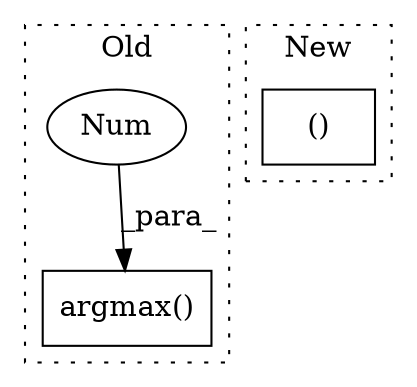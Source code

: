 digraph G {
subgraph cluster0 {
1 [label="argmax()" a="75" s="5274,5290" l="14,1" shape="box"];
3 [label="Num" a="76" s="5288" l="2" shape="ellipse"];
label = "Old";
style="dotted";
}
subgraph cluster1 {
2 [label="()" a="54" s="7481" l="11" shape="box"];
label = "New";
style="dotted";
}
3 -> 1 [label="_para_"];
}